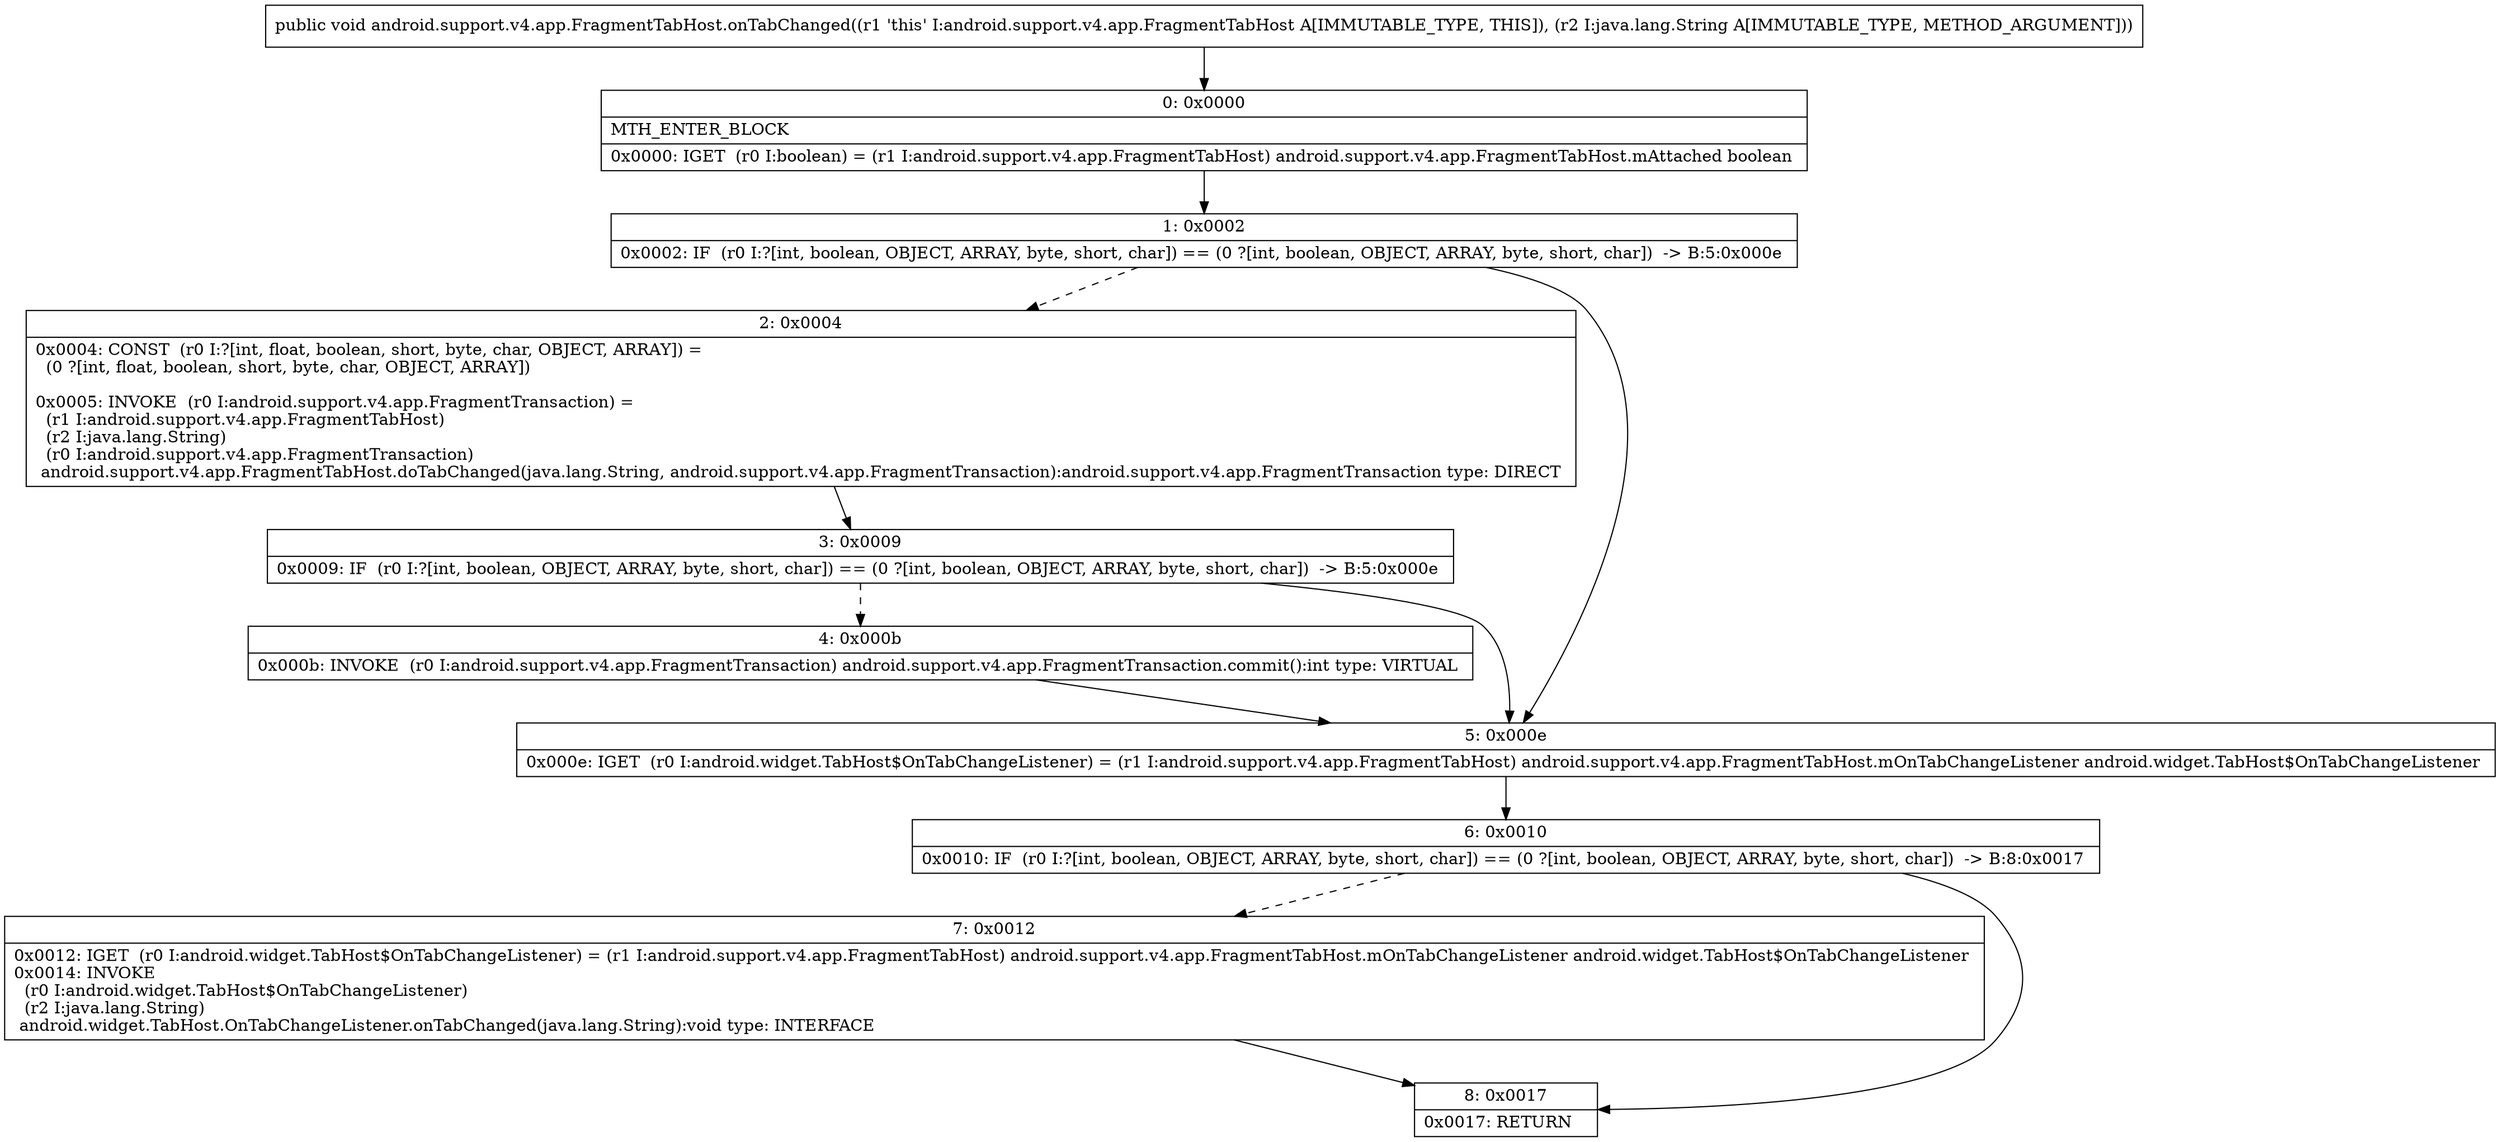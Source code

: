 digraph "CFG forandroid.support.v4.app.FragmentTabHost.onTabChanged(Ljava\/lang\/String;)V" {
Node_0 [shape=record,label="{0\:\ 0x0000|MTH_ENTER_BLOCK\l|0x0000: IGET  (r0 I:boolean) = (r1 I:android.support.v4.app.FragmentTabHost) android.support.v4.app.FragmentTabHost.mAttached boolean \l}"];
Node_1 [shape=record,label="{1\:\ 0x0002|0x0002: IF  (r0 I:?[int, boolean, OBJECT, ARRAY, byte, short, char]) == (0 ?[int, boolean, OBJECT, ARRAY, byte, short, char])  \-\> B:5:0x000e \l}"];
Node_2 [shape=record,label="{2\:\ 0x0004|0x0004: CONST  (r0 I:?[int, float, boolean, short, byte, char, OBJECT, ARRAY]) = \l  (0 ?[int, float, boolean, short, byte, char, OBJECT, ARRAY])\l \l0x0005: INVOKE  (r0 I:android.support.v4.app.FragmentTransaction) = \l  (r1 I:android.support.v4.app.FragmentTabHost)\l  (r2 I:java.lang.String)\l  (r0 I:android.support.v4.app.FragmentTransaction)\l android.support.v4.app.FragmentTabHost.doTabChanged(java.lang.String, android.support.v4.app.FragmentTransaction):android.support.v4.app.FragmentTransaction type: DIRECT \l}"];
Node_3 [shape=record,label="{3\:\ 0x0009|0x0009: IF  (r0 I:?[int, boolean, OBJECT, ARRAY, byte, short, char]) == (0 ?[int, boolean, OBJECT, ARRAY, byte, short, char])  \-\> B:5:0x000e \l}"];
Node_4 [shape=record,label="{4\:\ 0x000b|0x000b: INVOKE  (r0 I:android.support.v4.app.FragmentTransaction) android.support.v4.app.FragmentTransaction.commit():int type: VIRTUAL \l}"];
Node_5 [shape=record,label="{5\:\ 0x000e|0x000e: IGET  (r0 I:android.widget.TabHost$OnTabChangeListener) = (r1 I:android.support.v4.app.FragmentTabHost) android.support.v4.app.FragmentTabHost.mOnTabChangeListener android.widget.TabHost$OnTabChangeListener \l}"];
Node_6 [shape=record,label="{6\:\ 0x0010|0x0010: IF  (r0 I:?[int, boolean, OBJECT, ARRAY, byte, short, char]) == (0 ?[int, boolean, OBJECT, ARRAY, byte, short, char])  \-\> B:8:0x0017 \l}"];
Node_7 [shape=record,label="{7\:\ 0x0012|0x0012: IGET  (r0 I:android.widget.TabHost$OnTabChangeListener) = (r1 I:android.support.v4.app.FragmentTabHost) android.support.v4.app.FragmentTabHost.mOnTabChangeListener android.widget.TabHost$OnTabChangeListener \l0x0014: INVOKE  \l  (r0 I:android.widget.TabHost$OnTabChangeListener)\l  (r2 I:java.lang.String)\l android.widget.TabHost.OnTabChangeListener.onTabChanged(java.lang.String):void type: INTERFACE \l}"];
Node_8 [shape=record,label="{8\:\ 0x0017|0x0017: RETURN   \l}"];
MethodNode[shape=record,label="{public void android.support.v4.app.FragmentTabHost.onTabChanged((r1 'this' I:android.support.v4.app.FragmentTabHost A[IMMUTABLE_TYPE, THIS]), (r2 I:java.lang.String A[IMMUTABLE_TYPE, METHOD_ARGUMENT])) }"];
MethodNode -> Node_0;
Node_0 -> Node_1;
Node_1 -> Node_2[style=dashed];
Node_1 -> Node_5;
Node_2 -> Node_3;
Node_3 -> Node_4[style=dashed];
Node_3 -> Node_5;
Node_4 -> Node_5;
Node_5 -> Node_6;
Node_6 -> Node_7[style=dashed];
Node_6 -> Node_8;
Node_7 -> Node_8;
}

